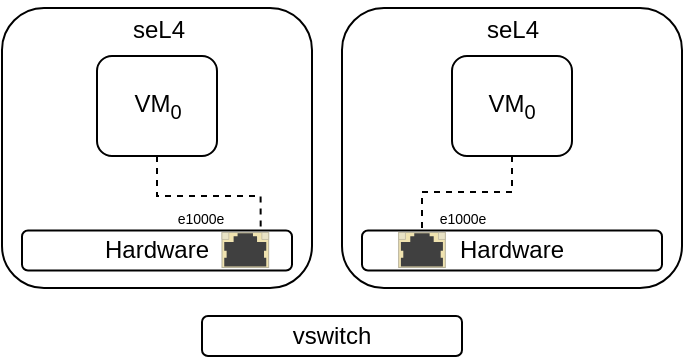 <mxfile version="27.0.9">
  <diagram name="Página-1" id="w6BqvSiJi_VWZ2xmlC9Y">
    <mxGraphModel dx="260" dy="198" grid="1" gridSize="10" guides="1" tooltips="1" connect="1" arrows="1" fold="1" page="1" pageScale="1" pageWidth="827" pageHeight="1169" math="0" shadow="0">
      <root>
        <mxCell id="0" />
        <mxCell id="1" parent="0" />
        <mxCell id="onJNcobrgZERgnoieEX3-1" value="" style="rounded=1;whiteSpace=wrap;html=1;" vertex="1" parent="1">
          <mxGeometry x="340" y="226" width="155" height="140" as="geometry" />
        </mxCell>
        <mxCell id="onJNcobrgZERgnoieEX3-2" value="Hardware" style="rounded=1;whiteSpace=wrap;html=1;" vertex="1" parent="1">
          <mxGeometry x="350" y="337.25" width="135" height="20" as="geometry" />
        </mxCell>
        <mxCell id="onJNcobrgZERgnoieEX3-26" style="edgeStyle=orthogonalEdgeStyle;rounded=0;orthogonalLoop=1;jettySize=auto;html=1;exitX=0.5;exitY=1;exitDx=0;exitDy=0;dashed=1;endArrow=none;startFill=0;entryX=0.884;entryY=-0.008;entryDx=0;entryDy=0;entryPerimeter=0;" edge="1" parent="1" source="onJNcobrgZERgnoieEX3-4" target="onJNcobrgZERgnoieEX3-2">
          <mxGeometry relative="1" as="geometry">
            <mxPoint x="462" y="330" as="targetPoint" />
            <Array as="points">
              <mxPoint x="418" y="320" />
              <mxPoint x="469" y="320" />
            </Array>
          </mxGeometry>
        </mxCell>
        <mxCell id="onJNcobrgZERgnoieEX3-4" value="VM&lt;sub&gt;0&lt;/sub&gt;" style="rounded=1;whiteSpace=wrap;html=1;" vertex="1" parent="1">
          <mxGeometry x="387.5" y="250" width="60" height="50" as="geometry" />
        </mxCell>
        <mxCell id="onJNcobrgZERgnoieEX3-11" value="seL4" style="text;html=1;align=center;verticalAlign=middle;resizable=0;points=[];autosize=1;strokeColor=none;fillColor=none;" vertex="1" parent="1">
          <mxGeometry x="392.5" y="222" width="50" height="30" as="geometry" />
        </mxCell>
        <mxCell id="onJNcobrgZERgnoieEX3-12" value="&lt;font style=&quot;font-size: 7px;&quot;&gt;e1000e&lt;/font&gt;" style="text;html=1;align=center;verticalAlign=middle;resizable=0;points=[];autosize=1;strokeColor=none;fillColor=none;" vertex="1" parent="1">
          <mxGeometry x="414" y="315" width="50" height="30" as="geometry" />
        </mxCell>
        <mxCell id="onJNcobrgZERgnoieEX3-27" value="" style="rounded=1;whiteSpace=wrap;html=1;" vertex="1" parent="1">
          <mxGeometry x="510" y="226" width="170" height="140" as="geometry" />
        </mxCell>
        <mxCell id="onJNcobrgZERgnoieEX3-28" value="Hardware" style="rounded=1;whiteSpace=wrap;html=1;" vertex="1" parent="1">
          <mxGeometry x="520" y="337.25" width="150" height="20" as="geometry" />
        </mxCell>
        <mxCell id="onJNcobrgZERgnoieEX3-29" style="edgeStyle=orthogonalEdgeStyle;rounded=0;orthogonalLoop=1;jettySize=auto;html=1;exitX=0.5;exitY=1;exitDx=0;exitDy=0;dashed=1;endArrow=none;startFill=0;" edge="1" parent="1" source="onJNcobrgZERgnoieEX3-30" target="onJNcobrgZERgnoieEX3-33">
          <mxGeometry relative="1" as="geometry">
            <Array as="points">
              <mxPoint x="595" y="318" />
              <mxPoint x="550" y="318" />
            </Array>
          </mxGeometry>
        </mxCell>
        <mxCell id="onJNcobrgZERgnoieEX3-30" value="VM&lt;sub&gt;0&lt;/sub&gt;" style="rounded=1;whiteSpace=wrap;html=1;" vertex="1" parent="1">
          <mxGeometry x="565" y="250" width="60" height="50" as="geometry" />
        </mxCell>
        <mxCell id="onJNcobrgZERgnoieEX3-31" value="seL4" style="text;html=1;align=center;verticalAlign=middle;resizable=0;points=[];autosize=1;strokeColor=none;fillColor=none;" vertex="1" parent="1">
          <mxGeometry x="570" y="222" width="50" height="30" as="geometry" />
        </mxCell>
        <mxCell id="onJNcobrgZERgnoieEX3-32" value="&lt;font style=&quot;font-size: 7px;&quot;&gt;e1000e&lt;/font&gt;" style="text;html=1;align=center;verticalAlign=middle;resizable=0;points=[];autosize=1;strokeColor=none;fillColor=none;" vertex="1" parent="1">
          <mxGeometry x="545" y="315" width="50" height="30" as="geometry" />
        </mxCell>
        <mxCell id="onJNcobrgZERgnoieEX3-33" value="" style="html=1;verticalLabelPosition=bottom;verticalAlign=top;outlineConnect=0;shadow=0;dashed=0;shape=mxgraph.rack.hpe_aruba.switches.rj45_sfp;" vertex="1" parent="1">
          <mxGeometry x="538.33" y="338.25" width="23.33" height="17.5" as="geometry" />
        </mxCell>
        <mxCell id="onJNcobrgZERgnoieEX3-34" value="vswitch" style="rounded=1;whiteSpace=wrap;html=1;" vertex="1" parent="1">
          <mxGeometry x="440" y="380" width="130" height="20" as="geometry" />
        </mxCell>
        <mxCell id="onJNcobrgZERgnoieEX3-16" value="" style="html=1;verticalLabelPosition=bottom;verticalAlign=top;outlineConnect=0;shadow=0;dashed=0;shape=mxgraph.rack.hpe_aruba.switches.rj45_sfp;" vertex="1" parent="1">
          <mxGeometry x="450" y="338.25" width="23.33" height="17.5" as="geometry" />
        </mxCell>
      </root>
    </mxGraphModel>
  </diagram>
</mxfile>
